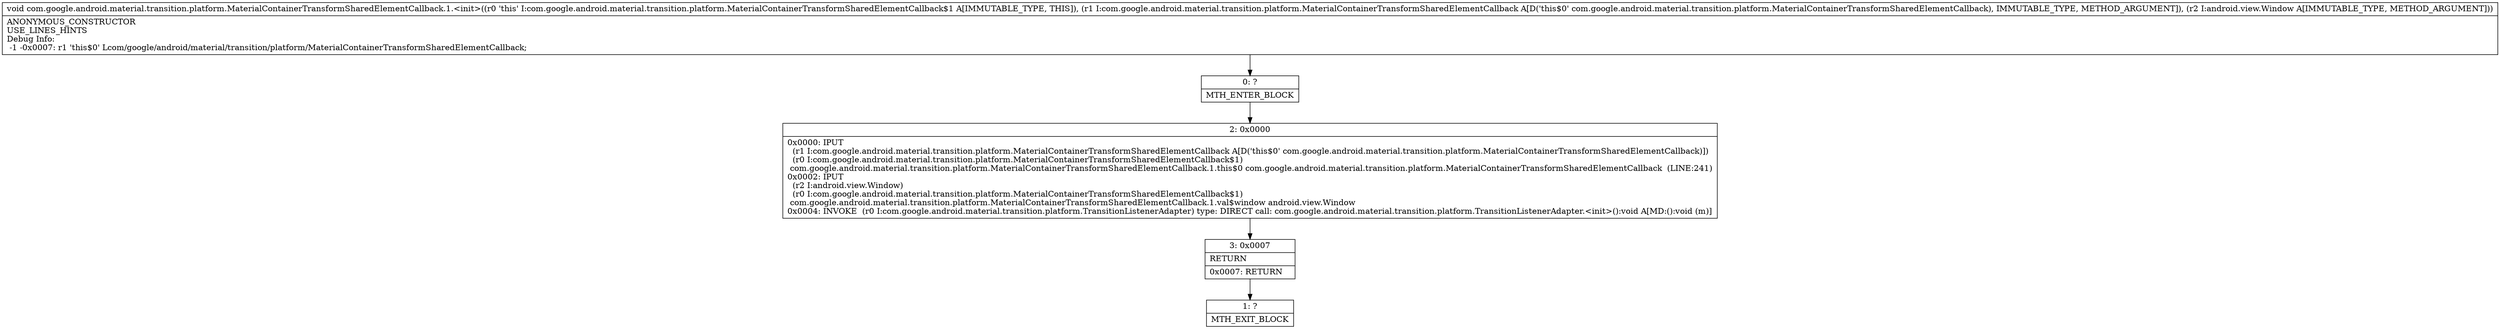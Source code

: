 digraph "CFG forcom.google.android.material.transition.platform.MaterialContainerTransformSharedElementCallback.1.\<init\>(Lcom\/google\/android\/material\/transition\/platform\/MaterialContainerTransformSharedElementCallback;Landroid\/view\/Window;)V" {
Node_0 [shape=record,label="{0\:\ ?|MTH_ENTER_BLOCK\l}"];
Node_2 [shape=record,label="{2\:\ 0x0000|0x0000: IPUT  \l  (r1 I:com.google.android.material.transition.platform.MaterialContainerTransformSharedElementCallback A[D('this$0' com.google.android.material.transition.platform.MaterialContainerTransformSharedElementCallback)])\l  (r0 I:com.google.android.material.transition.platform.MaterialContainerTransformSharedElementCallback$1)\l com.google.android.material.transition.platform.MaterialContainerTransformSharedElementCallback.1.this$0 com.google.android.material.transition.platform.MaterialContainerTransformSharedElementCallback  (LINE:241)\l0x0002: IPUT  \l  (r2 I:android.view.Window)\l  (r0 I:com.google.android.material.transition.platform.MaterialContainerTransformSharedElementCallback$1)\l com.google.android.material.transition.platform.MaterialContainerTransformSharedElementCallback.1.val$window android.view.Window \l0x0004: INVOKE  (r0 I:com.google.android.material.transition.platform.TransitionListenerAdapter) type: DIRECT call: com.google.android.material.transition.platform.TransitionListenerAdapter.\<init\>():void A[MD:():void (m)]\l}"];
Node_3 [shape=record,label="{3\:\ 0x0007|RETURN\l|0x0007: RETURN   \l}"];
Node_1 [shape=record,label="{1\:\ ?|MTH_EXIT_BLOCK\l}"];
MethodNode[shape=record,label="{void com.google.android.material.transition.platform.MaterialContainerTransformSharedElementCallback.1.\<init\>((r0 'this' I:com.google.android.material.transition.platform.MaterialContainerTransformSharedElementCallback$1 A[IMMUTABLE_TYPE, THIS]), (r1 I:com.google.android.material.transition.platform.MaterialContainerTransformSharedElementCallback A[D('this$0' com.google.android.material.transition.platform.MaterialContainerTransformSharedElementCallback), IMMUTABLE_TYPE, METHOD_ARGUMENT]), (r2 I:android.view.Window A[IMMUTABLE_TYPE, METHOD_ARGUMENT]))  | ANONYMOUS_CONSTRUCTOR\lUSE_LINES_HINTS\lDebug Info:\l  \-1 \-0x0007: r1 'this$0' Lcom\/google\/android\/material\/transition\/platform\/MaterialContainerTransformSharedElementCallback;\l}"];
MethodNode -> Node_0;Node_0 -> Node_2;
Node_2 -> Node_3;
Node_3 -> Node_1;
}

